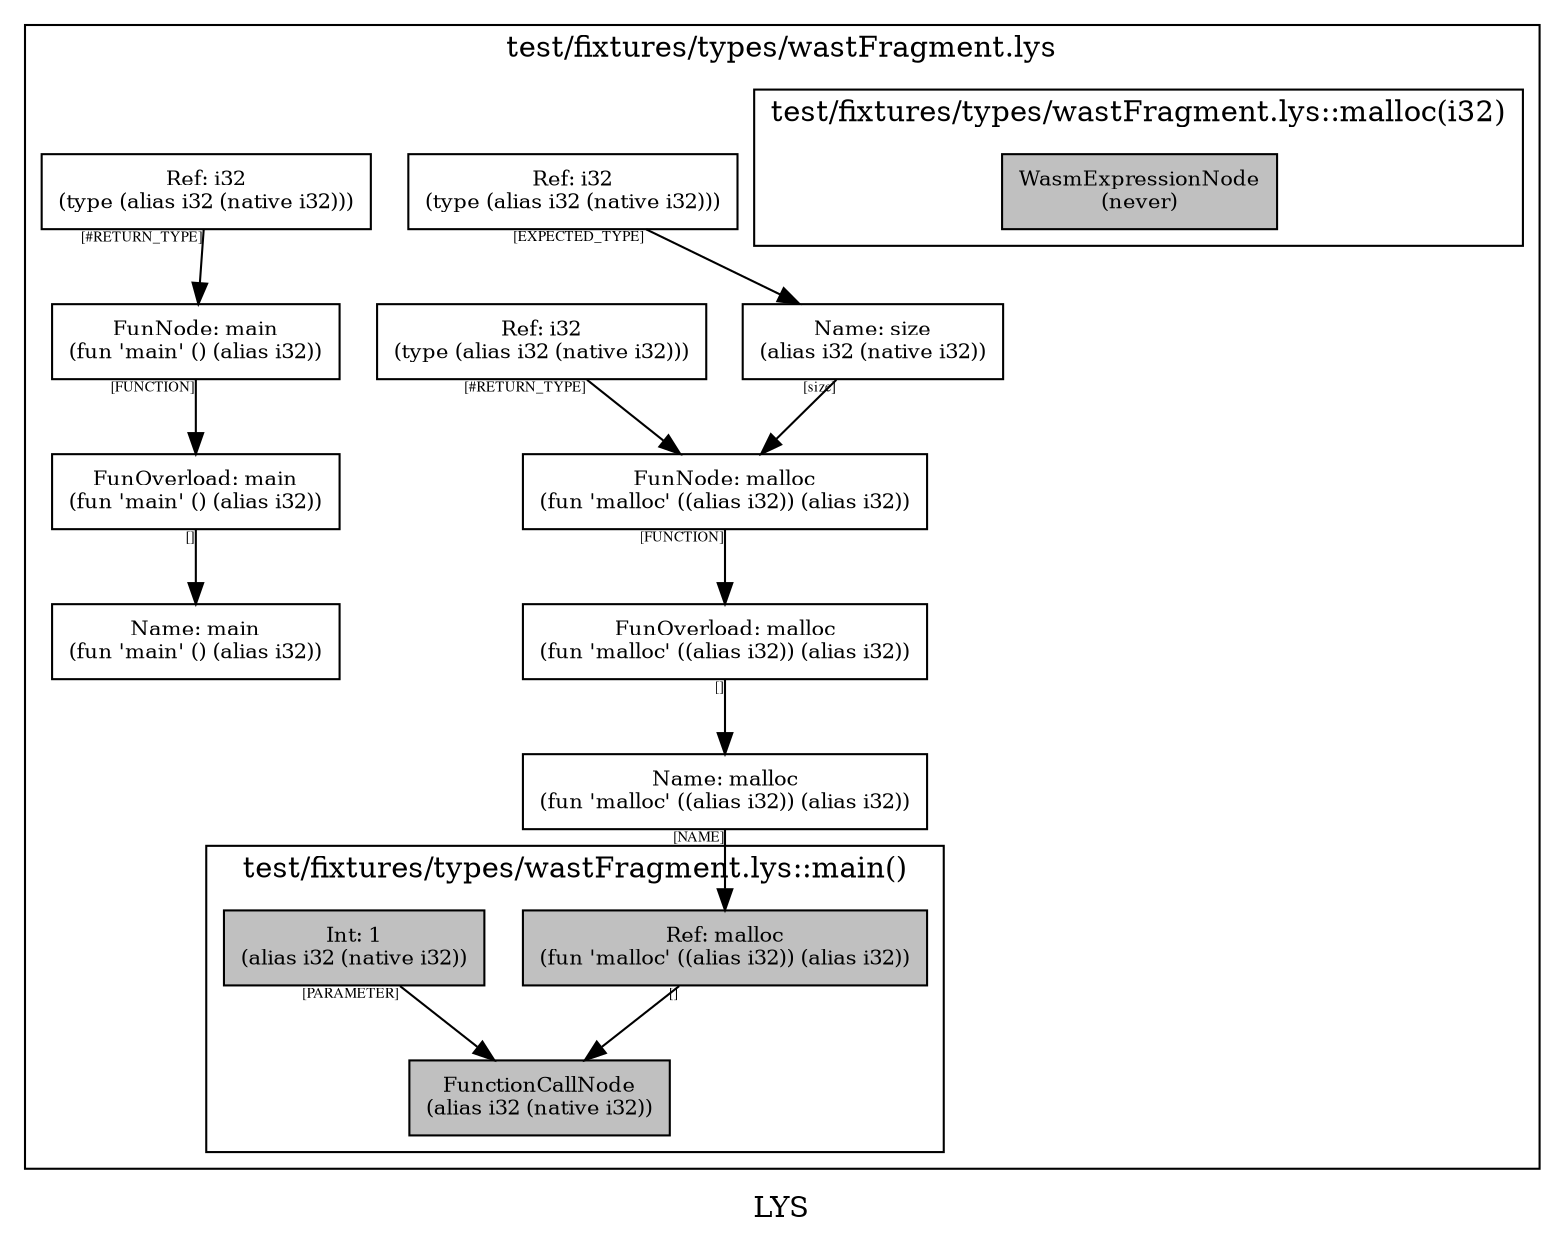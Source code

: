 digraph LYS {
  node [shape=box,fontsize=10];
  subgraph "cluster_test/fixtures/types/wastFragment.lys" {
    1 [label="FunOverload: malloc\n(fun 'malloc' ((alias i32)) (alias i32))", fillcolor=grey];
    2 [label="FunNode: malloc\n(fun 'malloc' ((alias i32)) (alias i32))", fillcolor=grey];
    3 [label="Name: size\n(alias i32 (native i32))", fillcolor=grey];
    4 [label="Ref: i32\n(type (alias i32 (native i32)))", fillcolor=grey];
    5 [label="Ref: i32\n(type (alias i32 (native i32)))", fillcolor=grey];
    6 [label="Name: malloc\n(fun 'malloc' ((alias i32)) (alias i32))", fillcolor=grey];
    7 [label="FunOverload: main\n(fun 'main' () (alias i32))", fillcolor=grey];
    8 [label="FunNode: main\n(fun 'main' () (alias i32))", fillcolor=grey];
    9 [label="Ref: i32\n(type (alias i32 (native i32)))", fillcolor=grey];
    10 [label="Name: main\n(fun 'main' () (alias i32))", fillcolor=grey];
    subgraph "cluster_test/fixtures/types/wastFragment.lys_0" { rankdir=TB;
      node [style=filled, fillcolor=grey];
      11 [label="WasmExpressionNode\n(never)", fillcolor=grey];
      label="test/fixtures/types/wastFragment.lys::malloc(i32)";
    }
    subgraph "cluster_test/fixtures/types/wastFragment.lys_1" { rankdir=TB;
      node [style=filled, fillcolor=grey];
      12 [label="FunctionCallNode\n(alias i32 (native i32))", fillcolor=grey];
      13 [label="Ref: malloc\n(fun 'malloc' ((alias i32)) (alias i32))", fillcolor=grey];
      14 [label="Int: 1\n(alias i32 (native i32))", fillcolor=grey];
      label="test/fixtures/types/wastFragment.lys::main()";
    }
    label="test/fixtures/types/wastFragment.lys";
  }
  1 -> 6[taillabel="[]" fontsize=7 fontname="times" color="black" ];
  2 -> 1[taillabel="[FUNCTION]" fontsize=7 fontname="times" color="black" ];
  3 -> 2[taillabel="[size]" fontsize=7 fontname="times" color="black" ];
  4 -> 3[taillabel="[EXPECTED_TYPE]" fontsize=7 fontname="times" color="black" ];
  5 -> 2[taillabel="[#RETURN_TYPE]" fontsize=7 fontname="times" color="black" ];
  6 -> 13[taillabel="[NAME]" fontsize=7 fontname="times" color="black" ];
  7 -> 10[taillabel="[]" fontsize=7 fontname="times" color="black" ];
  8 -> 7[taillabel="[FUNCTION]" fontsize=7 fontname="times" color="black" ];
  9 -> 8[taillabel="[#RETURN_TYPE]" fontsize=7 fontname="times" color="black" ];
  13 -> 12[taillabel="[]" fontsize=7 fontname="times" color="black" ];
  14 -> 12[taillabel="[PARAMETER]" fontsize=7 fontname="times" color="black" ];
  label="LYS";
}

